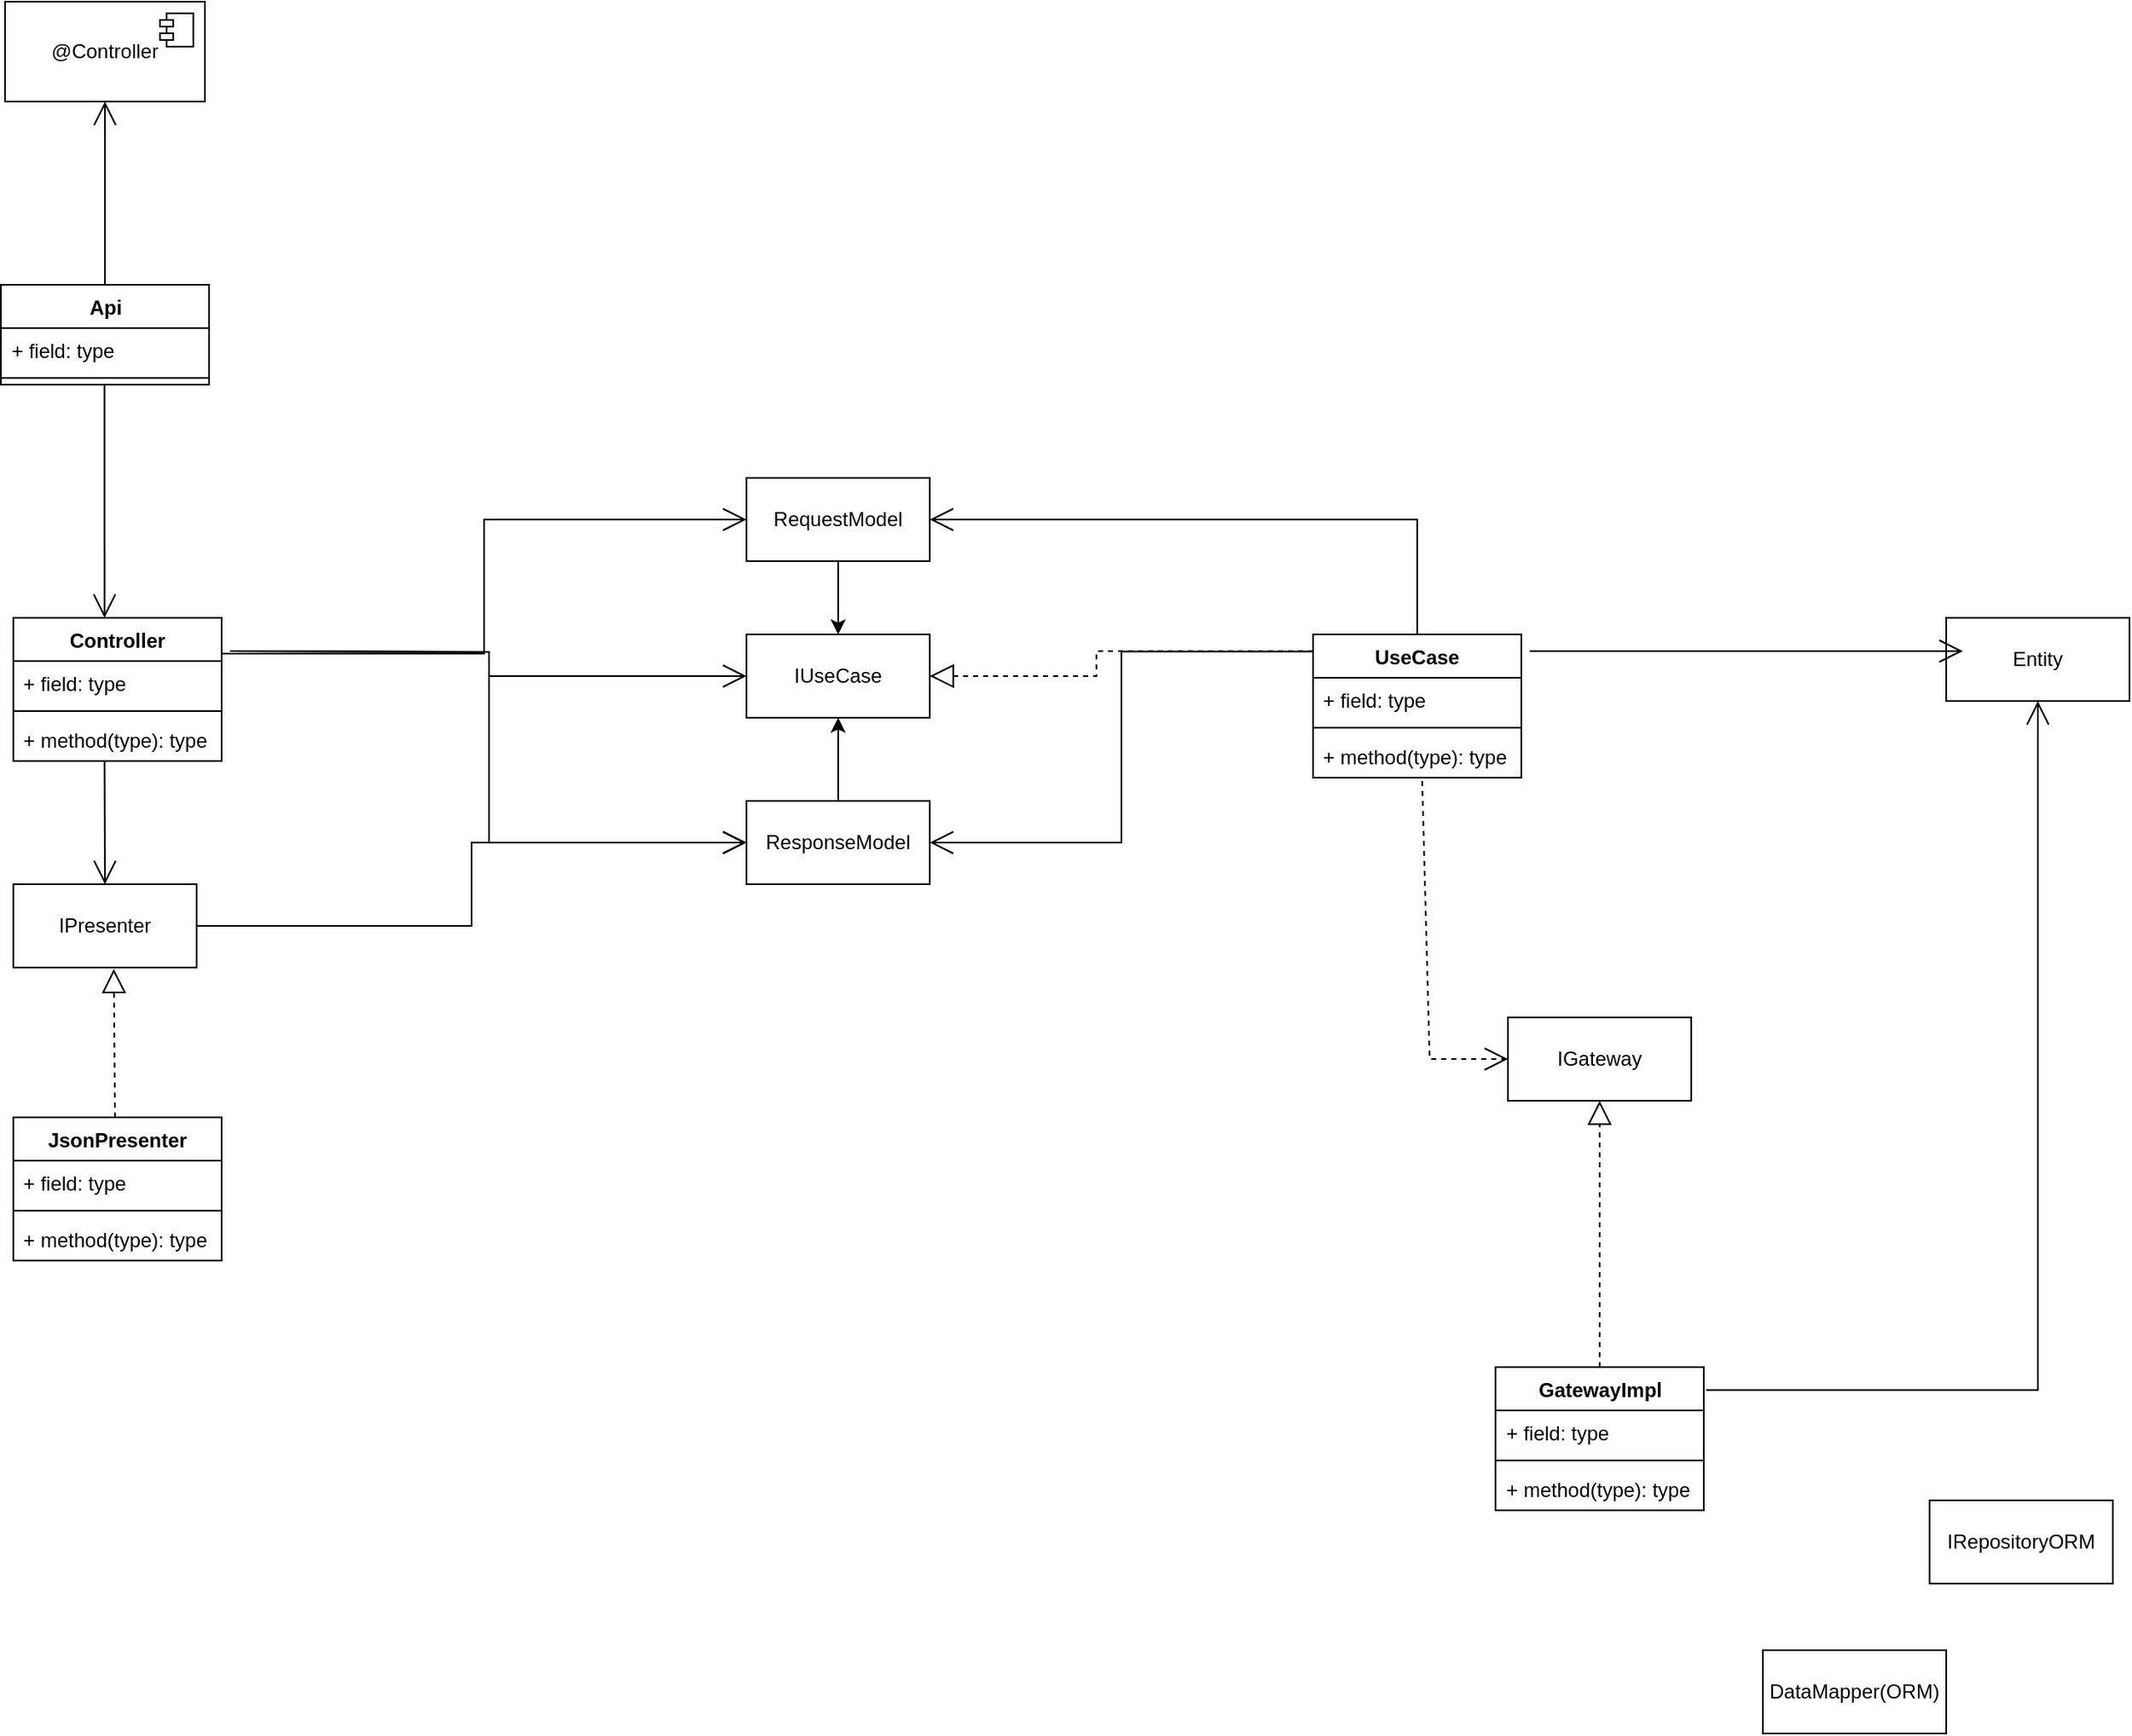 <mxfile version="24.6.4" type="github">
  <diagram name="Página-1" id="76HAJhtmkmuk8l9MemGc">
    <mxGraphModel dx="4284" dy="1243" grid="1" gridSize="10" guides="1" tooltips="1" connect="1" arrows="1" fold="1" page="1" pageScale="1" pageWidth="827" pageHeight="1169" math="0" shadow="0">
      <root>
        <mxCell id="0" />
        <mxCell id="1" parent="0" />
        <mxCell id="wOK-fUtBwsGr5-ql17yo-1" value="IUseCase" style="html=1;whiteSpace=wrap;" vertex="1" parent="1">
          <mxGeometry x="370" y="400" width="110" height="50" as="geometry" />
        </mxCell>
        <mxCell id="wOK-fUtBwsGr5-ql17yo-2" value="@Controller" style="html=1;dropTarget=0;whiteSpace=wrap;" vertex="1" parent="1">
          <mxGeometry x="-75" y="20" width="120" height="60" as="geometry" />
        </mxCell>
        <mxCell id="wOK-fUtBwsGr5-ql17yo-3" value="" style="shape=module;jettyWidth=8;jettyHeight=4;" vertex="1" parent="wOK-fUtBwsGr5-ql17yo-2">
          <mxGeometry x="1" width="20" height="20" relative="1" as="geometry">
            <mxPoint x="-27" y="7" as="offset" />
          </mxGeometry>
        </mxCell>
        <mxCell id="wOK-fUtBwsGr5-ql17yo-4" value="UseCase" style="swimlane;fontStyle=1;align=center;verticalAlign=top;childLayout=stackLayout;horizontal=1;startSize=26;horizontalStack=0;resizeParent=1;resizeParentMax=0;resizeLast=0;collapsible=1;marginBottom=0;whiteSpace=wrap;html=1;" vertex="1" parent="1">
          <mxGeometry x="710" y="400" width="125" height="86" as="geometry" />
        </mxCell>
        <mxCell id="wOK-fUtBwsGr5-ql17yo-5" value="+ field: type" style="text;strokeColor=none;fillColor=none;align=left;verticalAlign=top;spacingLeft=4;spacingRight=4;overflow=hidden;rotatable=0;points=[[0,0.5],[1,0.5]];portConstraint=eastwest;whiteSpace=wrap;html=1;" vertex="1" parent="wOK-fUtBwsGr5-ql17yo-4">
          <mxGeometry y="26" width="125" height="26" as="geometry" />
        </mxCell>
        <mxCell id="wOK-fUtBwsGr5-ql17yo-6" value="" style="line;strokeWidth=1;fillColor=none;align=left;verticalAlign=middle;spacingTop=-1;spacingLeft=3;spacingRight=3;rotatable=0;labelPosition=right;points=[];portConstraint=eastwest;strokeColor=inherit;" vertex="1" parent="wOK-fUtBwsGr5-ql17yo-4">
          <mxGeometry y="52" width="125" height="8" as="geometry" />
        </mxCell>
        <mxCell id="wOK-fUtBwsGr5-ql17yo-7" value="+ method(type): type" style="text;strokeColor=none;fillColor=none;align=left;verticalAlign=top;spacingLeft=4;spacingRight=4;overflow=hidden;rotatable=0;points=[[0,0.5],[1,0.5]];portConstraint=eastwest;whiteSpace=wrap;html=1;" vertex="1" parent="wOK-fUtBwsGr5-ql17yo-4">
          <mxGeometry y="60" width="125" height="26" as="geometry" />
        </mxCell>
        <mxCell id="wOK-fUtBwsGr5-ql17yo-10" value="" style="endArrow=block;dashed=1;endFill=0;endSize=12;html=1;rounded=0;entryX=1;entryY=0.5;entryDx=0;entryDy=0;edgeStyle=orthogonalEdgeStyle;" edge="1" parent="1" target="wOK-fUtBwsGr5-ql17yo-1">
          <mxGeometry width="160" relative="1" as="geometry">
            <mxPoint x="710" y="410" as="sourcePoint" />
            <mxPoint x="864" y="620" as="targetPoint" />
            <Array as="points">
              <mxPoint x="580" y="410" />
              <mxPoint x="580" y="425" />
            </Array>
          </mxGeometry>
        </mxCell>
        <mxCell id="wOK-fUtBwsGr5-ql17yo-11" value="IGateway" style="html=1;whiteSpace=wrap;" vertex="1" parent="1">
          <mxGeometry x="827" y="630" width="110" height="50" as="geometry" />
        </mxCell>
        <mxCell id="wOK-fUtBwsGr5-ql17yo-13" value="" style="endArrow=open;endSize=12;dashed=1;html=1;rounded=0;exitX=0.524;exitY=1.077;exitDx=0;exitDy=0;entryX=0;entryY=0.5;entryDx=0;entryDy=0;exitPerimeter=0;" edge="1" parent="1" source="wOK-fUtBwsGr5-ql17yo-7" target="wOK-fUtBwsGr5-ql17yo-11">
          <mxGeometry x="0.088" y="15" width="160" relative="1" as="geometry">
            <mxPoint x="855.5" y="549" as="sourcePoint" />
            <mxPoint x="977.5" y="725" as="targetPoint" />
            <mxPoint as="offset" />
            <Array as="points">
              <mxPoint x="780" y="655" />
            </Array>
          </mxGeometry>
        </mxCell>
        <mxCell id="wOK-fUtBwsGr5-ql17yo-15" value="GatewayImpl" style="swimlane;fontStyle=1;align=center;verticalAlign=top;childLayout=stackLayout;horizontal=1;startSize=26;horizontalStack=0;resizeParent=1;resizeParentMax=0;resizeLast=0;collapsible=1;marginBottom=0;whiteSpace=wrap;html=1;" vertex="1" parent="1">
          <mxGeometry x="819.5" y="840" width="125" height="86" as="geometry" />
        </mxCell>
        <mxCell id="wOK-fUtBwsGr5-ql17yo-16" value="+ field: type" style="text;strokeColor=none;fillColor=none;align=left;verticalAlign=top;spacingLeft=4;spacingRight=4;overflow=hidden;rotatable=0;points=[[0,0.5],[1,0.5]];portConstraint=eastwest;whiteSpace=wrap;html=1;" vertex="1" parent="wOK-fUtBwsGr5-ql17yo-15">
          <mxGeometry y="26" width="125" height="26" as="geometry" />
        </mxCell>
        <mxCell id="wOK-fUtBwsGr5-ql17yo-17" value="" style="line;strokeWidth=1;fillColor=none;align=left;verticalAlign=middle;spacingTop=-1;spacingLeft=3;spacingRight=3;rotatable=0;labelPosition=right;points=[];portConstraint=eastwest;strokeColor=inherit;" vertex="1" parent="wOK-fUtBwsGr5-ql17yo-15">
          <mxGeometry y="52" width="125" height="8" as="geometry" />
        </mxCell>
        <mxCell id="wOK-fUtBwsGr5-ql17yo-18" value="+ method(type): type" style="text;strokeColor=none;fillColor=none;align=left;verticalAlign=top;spacingLeft=4;spacingRight=4;overflow=hidden;rotatable=0;points=[[0,0.5],[1,0.5]];portConstraint=eastwest;whiteSpace=wrap;html=1;" vertex="1" parent="wOK-fUtBwsGr5-ql17yo-15">
          <mxGeometry y="60" width="125" height="26" as="geometry" />
        </mxCell>
        <mxCell id="wOK-fUtBwsGr5-ql17yo-19" value="" style="endArrow=block;dashed=1;endFill=0;endSize=12;html=1;rounded=0;exitX=0.5;exitY=0;exitDx=0;exitDy=0;entryX=0.5;entryY=1;entryDx=0;entryDy=0;" edge="1" parent="1" source="wOK-fUtBwsGr5-ql17yo-15" target="wOK-fUtBwsGr5-ql17yo-11">
          <mxGeometry width="160" relative="1" as="geometry">
            <mxPoint x="1237.5" y="830" as="sourcePoint" />
            <mxPoint x="1025" y="750" as="targetPoint" />
          </mxGeometry>
        </mxCell>
        <mxCell id="wOK-fUtBwsGr5-ql17yo-20" value="Entity" style="html=1;whiteSpace=wrap;" vertex="1" parent="1">
          <mxGeometry x="1090" y="390" width="110" height="50" as="geometry" />
        </mxCell>
        <mxCell id="wOK-fUtBwsGr5-ql17yo-23" value="Controller" style="swimlane;fontStyle=1;align=center;verticalAlign=top;childLayout=stackLayout;horizontal=1;startSize=26;horizontalStack=0;resizeParent=1;resizeParentMax=0;resizeLast=0;collapsible=1;marginBottom=0;whiteSpace=wrap;html=1;" vertex="1" parent="1">
          <mxGeometry x="-70" y="390" width="125" height="86" as="geometry" />
        </mxCell>
        <mxCell id="wOK-fUtBwsGr5-ql17yo-24" value="+ field: type" style="text;strokeColor=none;fillColor=none;align=left;verticalAlign=top;spacingLeft=4;spacingRight=4;overflow=hidden;rotatable=0;points=[[0,0.5],[1,0.5]];portConstraint=eastwest;whiteSpace=wrap;html=1;" vertex="1" parent="wOK-fUtBwsGr5-ql17yo-23">
          <mxGeometry y="26" width="125" height="26" as="geometry" />
        </mxCell>
        <mxCell id="wOK-fUtBwsGr5-ql17yo-25" value="" style="line;strokeWidth=1;fillColor=none;align=left;verticalAlign=middle;spacingTop=-1;spacingLeft=3;spacingRight=3;rotatable=0;labelPosition=right;points=[];portConstraint=eastwest;strokeColor=inherit;" vertex="1" parent="wOK-fUtBwsGr5-ql17yo-23">
          <mxGeometry y="52" width="125" height="8" as="geometry" />
        </mxCell>
        <mxCell id="wOK-fUtBwsGr5-ql17yo-26" value="+ method(type): type" style="text;strokeColor=none;fillColor=none;align=left;verticalAlign=top;spacingLeft=4;spacingRight=4;overflow=hidden;rotatable=0;points=[[0,0.5],[1,0.5]];portConstraint=eastwest;whiteSpace=wrap;html=1;" vertex="1" parent="wOK-fUtBwsGr5-ql17yo-23">
          <mxGeometry y="60" width="125" height="26" as="geometry" />
        </mxCell>
        <mxCell id="wOK-fUtBwsGr5-ql17yo-28" value="IPresenter" style="html=1;whiteSpace=wrap;" vertex="1" parent="1">
          <mxGeometry x="-70" y="550" width="110" height="50" as="geometry" />
        </mxCell>
        <mxCell id="wOK-fUtBwsGr5-ql17yo-30" value="JsonPresenter" style="swimlane;fontStyle=1;align=center;verticalAlign=top;childLayout=stackLayout;horizontal=1;startSize=26;horizontalStack=0;resizeParent=1;resizeParentMax=0;resizeLast=0;collapsible=1;marginBottom=0;whiteSpace=wrap;html=1;" vertex="1" parent="1">
          <mxGeometry x="-70" y="690" width="125" height="86" as="geometry" />
        </mxCell>
        <mxCell id="wOK-fUtBwsGr5-ql17yo-31" value="+ field: type" style="text;strokeColor=none;fillColor=none;align=left;verticalAlign=top;spacingLeft=4;spacingRight=4;overflow=hidden;rotatable=0;points=[[0,0.5],[1,0.5]];portConstraint=eastwest;whiteSpace=wrap;html=1;" vertex="1" parent="wOK-fUtBwsGr5-ql17yo-30">
          <mxGeometry y="26" width="125" height="26" as="geometry" />
        </mxCell>
        <mxCell id="wOK-fUtBwsGr5-ql17yo-32" value="" style="line;strokeWidth=1;fillColor=none;align=left;verticalAlign=middle;spacingTop=-1;spacingLeft=3;spacingRight=3;rotatable=0;labelPosition=right;points=[];portConstraint=eastwest;strokeColor=inherit;" vertex="1" parent="wOK-fUtBwsGr5-ql17yo-30">
          <mxGeometry y="52" width="125" height="8" as="geometry" />
        </mxCell>
        <mxCell id="wOK-fUtBwsGr5-ql17yo-33" value="+ method(type): type" style="text;strokeColor=none;fillColor=none;align=left;verticalAlign=top;spacingLeft=4;spacingRight=4;overflow=hidden;rotatable=0;points=[[0,0.5],[1,0.5]];portConstraint=eastwest;whiteSpace=wrap;html=1;" vertex="1" parent="wOK-fUtBwsGr5-ql17yo-30">
          <mxGeometry y="60" width="125" height="26" as="geometry" />
        </mxCell>
        <mxCell id="wOK-fUtBwsGr5-ql17yo-34" value="" style="endArrow=block;dashed=1;endFill=0;endSize=12;html=1;rounded=0;entryX=0.548;entryY=1.017;entryDx=0;entryDy=0;entryPerimeter=0;exitX=0.488;exitY=0.002;exitDx=0;exitDy=0;exitPerimeter=0;" edge="1" parent="1" source="wOK-fUtBwsGr5-ql17yo-30" target="wOK-fUtBwsGr5-ql17yo-28">
          <mxGeometry width="160" relative="1" as="geometry">
            <mxPoint x="-8" y="660" as="sourcePoint" />
            <mxPoint x="-10" y="570" as="targetPoint" />
          </mxGeometry>
        </mxCell>
        <mxCell id="wOK-fUtBwsGr5-ql17yo-35" value="Api" style="swimlane;fontStyle=1;align=center;verticalAlign=top;childLayout=stackLayout;horizontal=1;startSize=26;horizontalStack=0;resizeParent=1;resizeParentMax=0;resizeLast=0;collapsible=1;marginBottom=0;whiteSpace=wrap;html=1;" vertex="1" parent="1">
          <mxGeometry x="-77.5" y="190" width="125" height="60" as="geometry" />
        </mxCell>
        <mxCell id="wOK-fUtBwsGr5-ql17yo-36" value="+ field: type" style="text;strokeColor=none;fillColor=none;align=left;verticalAlign=top;spacingLeft=4;spacingRight=4;overflow=hidden;rotatable=0;points=[[0,0.5],[1,0.5]];portConstraint=eastwest;whiteSpace=wrap;html=1;" vertex="1" parent="wOK-fUtBwsGr5-ql17yo-35">
          <mxGeometry y="26" width="125" height="26" as="geometry" />
        </mxCell>
        <mxCell id="wOK-fUtBwsGr5-ql17yo-37" value="" style="line;strokeWidth=1;fillColor=none;align=left;verticalAlign=middle;spacingTop=-1;spacingLeft=3;spacingRight=3;rotatable=0;labelPosition=right;points=[];portConstraint=eastwest;strokeColor=inherit;" vertex="1" parent="wOK-fUtBwsGr5-ql17yo-35">
          <mxGeometry y="52" width="125" height="8" as="geometry" />
        </mxCell>
        <mxCell id="wOK-fUtBwsGr5-ql17yo-39" value="IRepositoryORM" style="html=1;whiteSpace=wrap;" vertex="1" parent="1">
          <mxGeometry x="1080" y="920" width="110" height="50" as="geometry" />
        </mxCell>
        <mxCell id="wOK-fUtBwsGr5-ql17yo-73" value="" style="edgeStyle=orthogonalEdgeStyle;rounded=0;orthogonalLoop=1;jettySize=auto;html=1;" edge="1" parent="1" source="wOK-fUtBwsGr5-ql17yo-47" target="wOK-fUtBwsGr5-ql17yo-1">
          <mxGeometry relative="1" as="geometry" />
        </mxCell>
        <mxCell id="wOK-fUtBwsGr5-ql17yo-47" value="RequestModel" style="html=1;whiteSpace=wrap;" vertex="1" parent="1">
          <mxGeometry x="370" y="306" width="110" height="50" as="geometry" />
        </mxCell>
        <mxCell id="wOK-fUtBwsGr5-ql17yo-74" value="" style="edgeStyle=orthogonalEdgeStyle;rounded=0;orthogonalLoop=1;jettySize=auto;html=1;" edge="1" parent="1" source="wOK-fUtBwsGr5-ql17yo-68" target="wOK-fUtBwsGr5-ql17yo-1">
          <mxGeometry relative="1" as="geometry" />
        </mxCell>
        <mxCell id="wOK-fUtBwsGr5-ql17yo-68" value="ResponseModel" style="html=1;whiteSpace=wrap;" vertex="1" parent="1">
          <mxGeometry x="370" y="500" width="110" height="50" as="geometry" />
        </mxCell>
        <mxCell id="wOK-fUtBwsGr5-ql17yo-91" value="DataMapper(ORM)" style="html=1;whiteSpace=wrap;" vertex="1" parent="1">
          <mxGeometry x="980" y="1010" width="110" height="50" as="geometry" />
        </mxCell>
        <mxCell id="wOK-fUtBwsGr5-ql17yo-92" value="" style="endArrow=open;endFill=1;endSize=12;html=1;rounded=0;entryX=0.5;entryY=1;entryDx=0;entryDy=0;exitX=0.5;exitY=0;exitDx=0;exitDy=0;" edge="1" parent="1" source="wOK-fUtBwsGr5-ql17yo-35" target="wOK-fUtBwsGr5-ql17yo-2">
          <mxGeometry width="160" relative="1" as="geometry">
            <mxPoint x="22.16" y="180" as="sourcePoint" />
            <mxPoint x="22.16" y="90" as="targetPoint" />
          </mxGeometry>
        </mxCell>
        <mxCell id="wOK-fUtBwsGr5-ql17yo-96" value="" style="endArrow=open;endFill=1;endSize=12;html=1;rounded=0;entryX=0.438;entryY=0;entryDx=0;entryDy=0;entryPerimeter=0;" edge="1" parent="1" target="wOK-fUtBwsGr5-ql17yo-23">
          <mxGeometry width="160" relative="1" as="geometry">
            <mxPoint x="-15.29" y="250" as="sourcePoint" />
            <mxPoint x="-15.29" y="340" as="targetPoint" />
          </mxGeometry>
        </mxCell>
        <mxCell id="wOK-fUtBwsGr5-ql17yo-97" value="" style="endArrow=open;endFill=1;endSize=12;html=1;rounded=0;entryX=0.5;entryY=0;entryDx=0;entryDy=0;" edge="1" parent="1" target="wOK-fUtBwsGr5-ql17yo-28">
          <mxGeometry width="160" relative="1" as="geometry">
            <mxPoint x="-15.25" y="476" as="sourcePoint" />
            <mxPoint x="-14.75" y="536" as="targetPoint" />
          </mxGeometry>
        </mxCell>
        <mxCell id="wOK-fUtBwsGr5-ql17yo-98" value="" style="endArrow=open;endFill=1;endSize=12;html=1;rounded=0;entryX=0;entryY=0.5;entryDx=0;entryDy=0;exitX=1;exitY=0.25;exitDx=0;exitDy=0;edgeStyle=orthogonalEdgeStyle;" edge="1" parent="1" source="wOK-fUtBwsGr5-ql17yo-23" target="wOK-fUtBwsGr5-ql17yo-47">
          <mxGeometry width="160" relative="1" as="geometry">
            <mxPoint x="170" y="390" as="sourcePoint" />
            <mxPoint x="170.29" y="530" as="targetPoint" />
          </mxGeometry>
        </mxCell>
        <mxCell id="wOK-fUtBwsGr5-ql17yo-99" value="" style="endArrow=open;endFill=1;endSize=12;html=1;rounded=0;entryX=0;entryY=0.5;entryDx=0;entryDy=0;edgeStyle=orthogonalEdgeStyle;" edge="1" parent="1" target="wOK-fUtBwsGr5-ql17yo-1">
          <mxGeometry width="160" relative="1" as="geometry">
            <mxPoint x="60" y="410" as="sourcePoint" />
            <mxPoint x="120.29" y="550" as="targetPoint" />
          </mxGeometry>
        </mxCell>
        <mxCell id="wOK-fUtBwsGr5-ql17yo-100" value="" style="endArrow=open;endFill=1;endSize=12;html=1;rounded=0;entryX=0;entryY=0.5;entryDx=0;entryDy=0;edgeStyle=orthogonalEdgeStyle;" edge="1" parent="1" target="wOK-fUtBwsGr5-ql17yo-68">
          <mxGeometry width="160" relative="1" as="geometry">
            <mxPoint x="60" y="410" as="sourcePoint" />
            <mxPoint x="170.29" y="570" as="targetPoint" />
          </mxGeometry>
        </mxCell>
        <mxCell id="wOK-fUtBwsGr5-ql17yo-101" value="" style="endArrow=open;endFill=1;endSize=12;html=1;rounded=0;entryX=1;entryY=0.5;entryDx=0;entryDy=0;exitX=0.5;exitY=0;exitDx=0;exitDy=0;edgeStyle=orthogonalEdgeStyle;" edge="1" parent="1" source="wOK-fUtBwsGr5-ql17yo-4" target="wOK-fUtBwsGr5-ql17yo-47">
          <mxGeometry width="160" relative="1" as="geometry">
            <mxPoint x="670" y="261" as="sourcePoint" />
            <mxPoint x="670.29" y="401" as="targetPoint" />
          </mxGeometry>
        </mxCell>
        <mxCell id="wOK-fUtBwsGr5-ql17yo-102" value="" style="endArrow=open;endFill=1;endSize=12;html=1;rounded=0;entryX=1;entryY=0.5;entryDx=0;entryDy=0;exitX=-0.004;exitY=0.119;exitDx=0;exitDy=0;exitPerimeter=0;edgeStyle=orthogonalEdgeStyle;" edge="1" parent="1" source="wOK-fUtBwsGr5-ql17yo-4" target="wOK-fUtBwsGr5-ql17yo-68">
          <mxGeometry width="160" relative="1" as="geometry">
            <mxPoint x="610" y="476" as="sourcePoint" />
            <mxPoint x="610.29" y="616" as="targetPoint" />
          </mxGeometry>
        </mxCell>
        <mxCell id="wOK-fUtBwsGr5-ql17yo-103" value="" style="endArrow=open;endFill=1;endSize=12;html=1;rounded=0;entryX=0;entryY=0.5;entryDx=0;entryDy=0;edgeStyle=orthogonalEdgeStyle;exitX=1;exitY=0.5;exitDx=0;exitDy=0;" edge="1" parent="1" source="wOK-fUtBwsGr5-ql17yo-28" target="wOK-fUtBwsGr5-ql17yo-68">
          <mxGeometry width="160" relative="1" as="geometry">
            <mxPoint x="70" y="597.5" as="sourcePoint" />
            <mxPoint x="380" y="712.5" as="targetPoint" />
          </mxGeometry>
        </mxCell>
        <mxCell id="wOK-fUtBwsGr5-ql17yo-105" value="" style="endArrow=open;endFill=1;endSize=12;html=1;rounded=0;entryX=0.5;entryY=1;entryDx=0;entryDy=0;exitX=1.012;exitY=0.16;exitDx=0;exitDy=0;exitPerimeter=0;edgeStyle=orthogonalEdgeStyle;" edge="1" parent="1" source="wOK-fUtBwsGr5-ql17yo-15" target="wOK-fUtBwsGr5-ql17yo-20">
          <mxGeometry width="160" relative="1" as="geometry">
            <mxPoint x="1010" y="650" as="sourcePoint" />
            <mxPoint x="1010.29" y="790" as="targetPoint" />
          </mxGeometry>
        </mxCell>
        <mxCell id="wOK-fUtBwsGr5-ql17yo-106" value="" style="endArrow=open;endFill=1;endSize=12;html=1;rounded=0;entryX=0.091;entryY=0.4;entryDx=0;entryDy=0;entryPerimeter=0;" edge="1" parent="1" target="wOK-fUtBwsGr5-ql17yo-20">
          <mxGeometry width="160" relative="1" as="geometry">
            <mxPoint x="840" y="410" as="sourcePoint" />
            <mxPoint x="970.29" y="540" as="targetPoint" />
          </mxGeometry>
        </mxCell>
      </root>
    </mxGraphModel>
  </diagram>
</mxfile>
